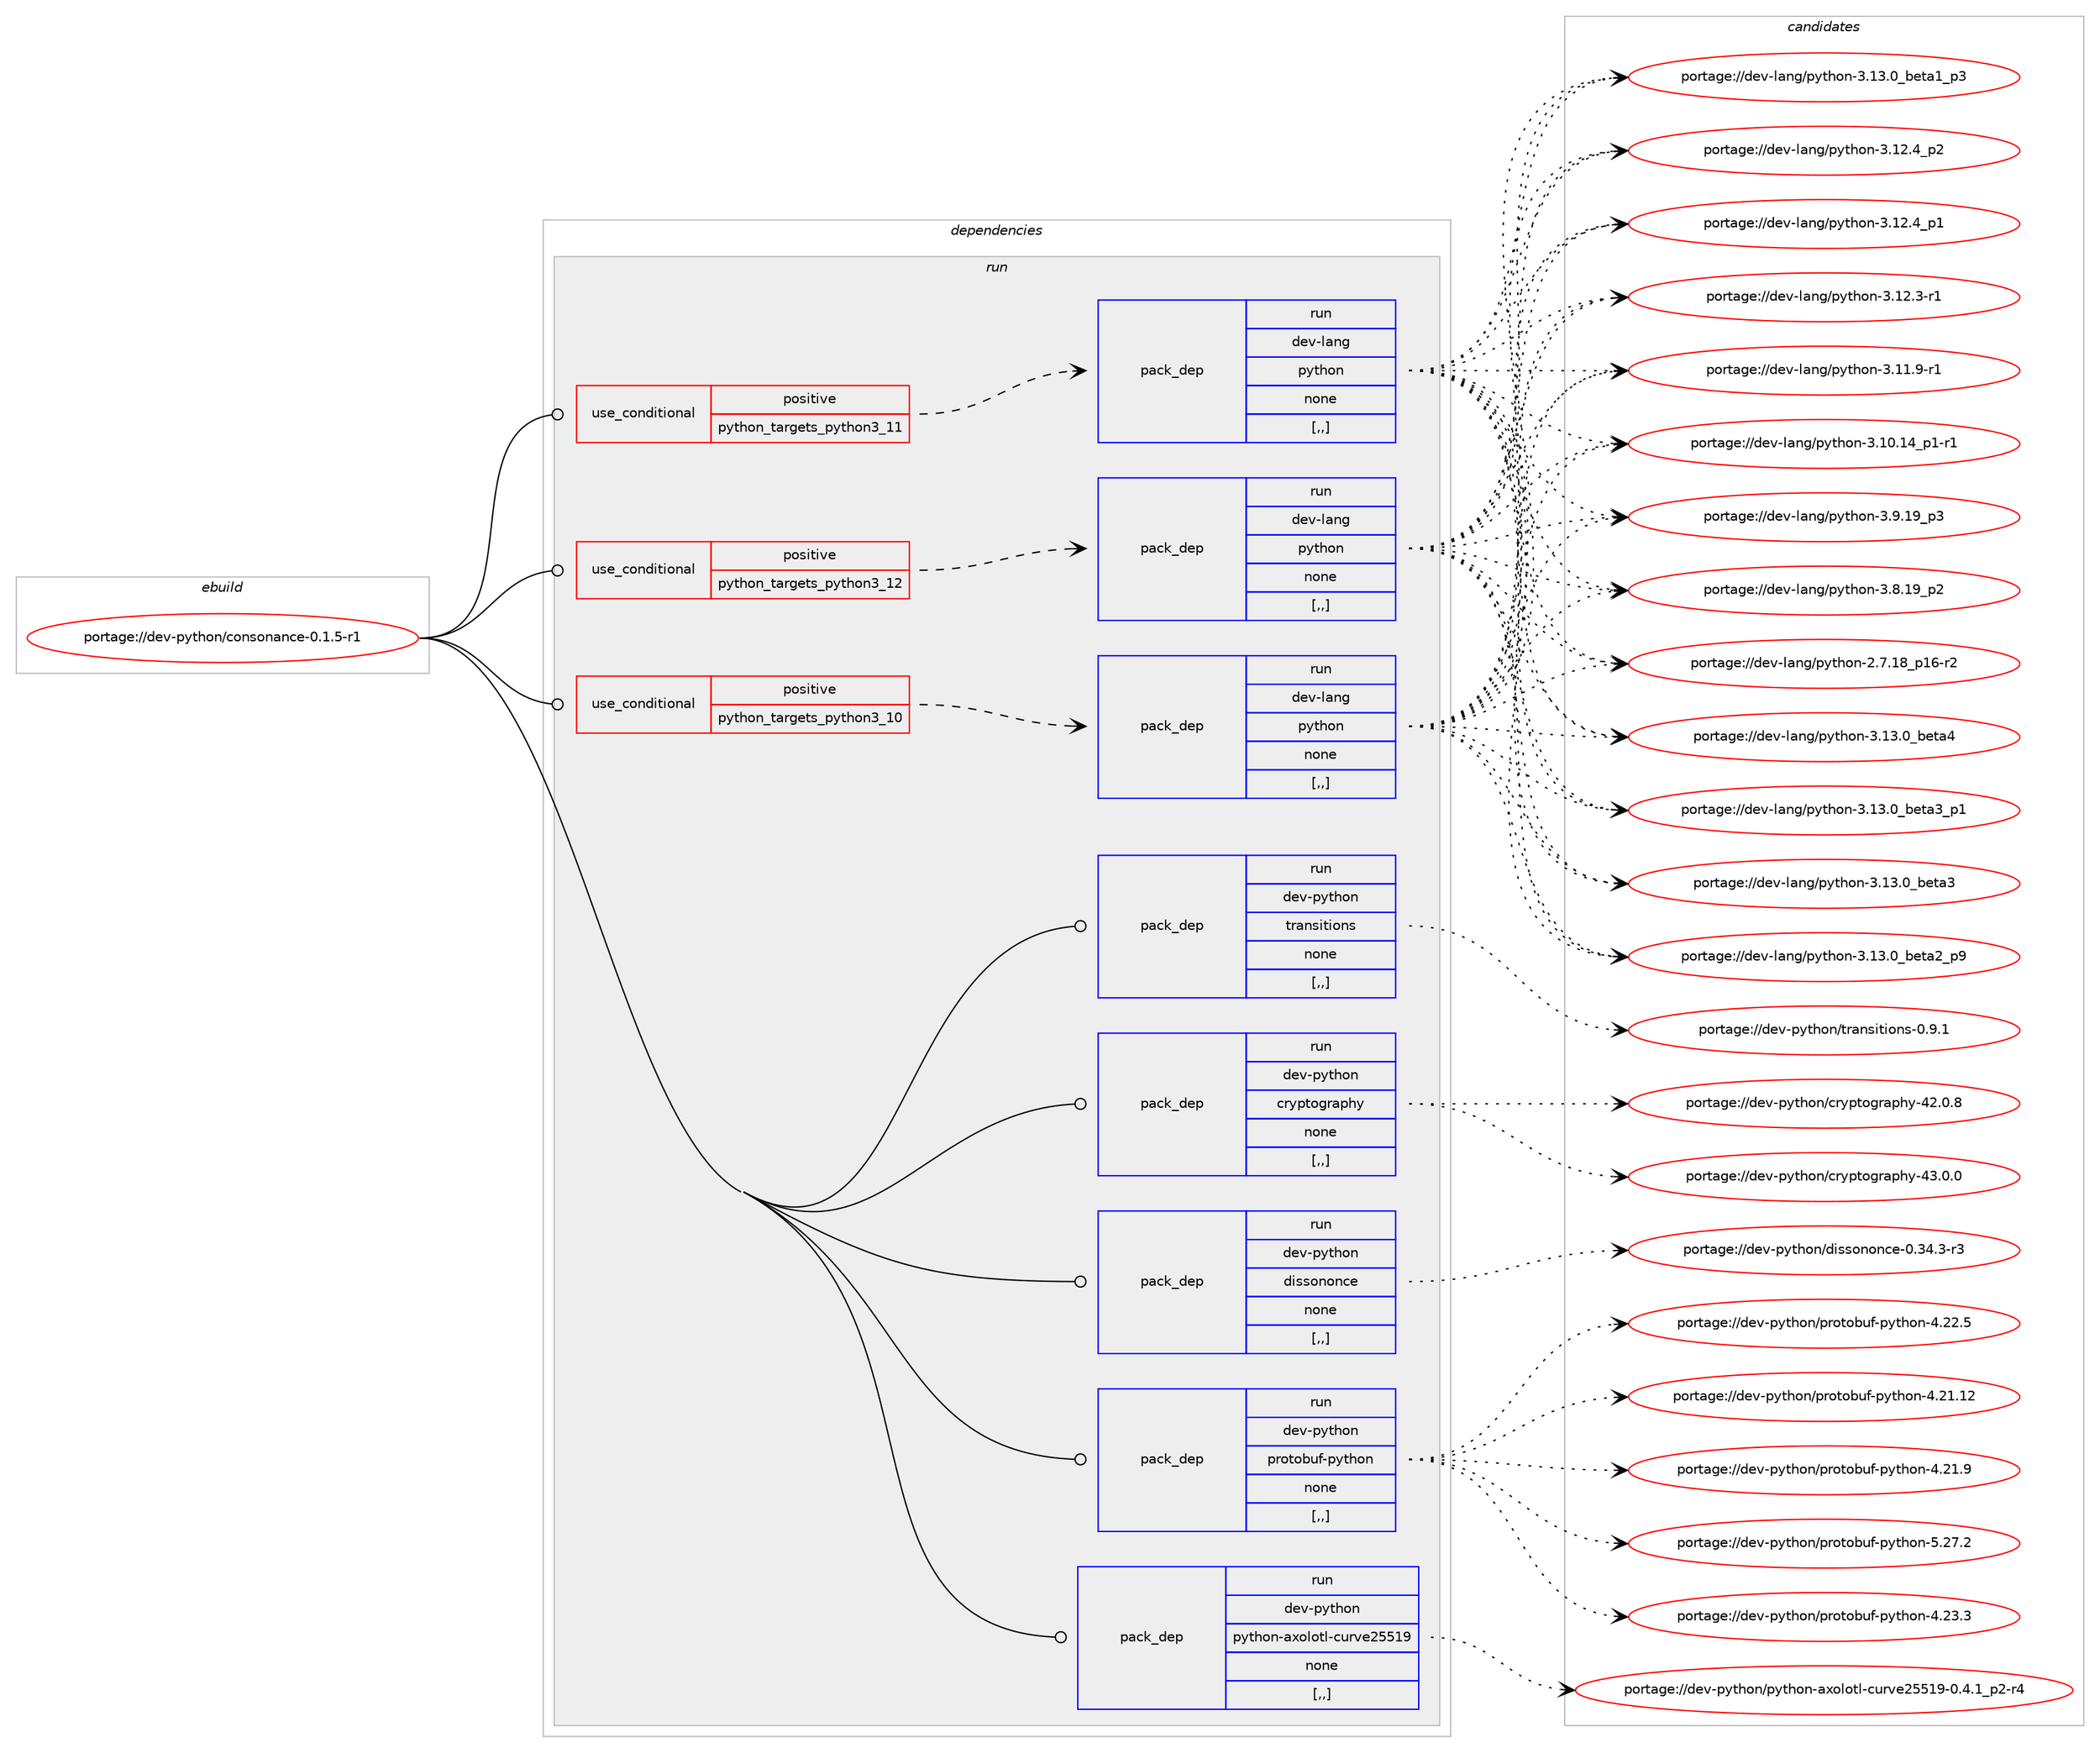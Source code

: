 digraph prolog {

# *************
# Graph options
# *************

newrank=true;
concentrate=true;
compound=true;
graph [rankdir=LR,fontname=Helvetica,fontsize=10,ranksep=1.5];#, ranksep=2.5, nodesep=0.2];
edge  [arrowhead=vee];
node  [fontname=Helvetica,fontsize=10];

# **********
# The ebuild
# **********

subgraph cluster_leftcol {
color=gray;
label=<<i>ebuild</i>>;
id [label="portage://dev-python/consonance-0.1.5-r1", color=red, width=4, href="../dev-python/consonance-0.1.5-r1.svg"];
}

# ****************
# The dependencies
# ****************

subgraph cluster_midcol {
color=gray;
label=<<i>dependencies</i>>;
subgraph cluster_compile {
fillcolor="#eeeeee";
style=filled;
label=<<i>compile</i>>;
}
subgraph cluster_compileandrun {
fillcolor="#eeeeee";
style=filled;
label=<<i>compile and run</i>>;
}
subgraph cluster_run {
fillcolor="#eeeeee";
style=filled;
label=<<i>run</i>>;
subgraph cond31970 {
dependency144553 [label=<<TABLE BORDER="0" CELLBORDER="1" CELLSPACING="0" CELLPADDING="4"><TR><TD ROWSPAN="3" CELLPADDING="10">use_conditional</TD></TR><TR><TD>positive</TD></TR><TR><TD>python_targets_python3_10</TD></TR></TABLE>>, shape=none, color=red];
subgraph pack111335 {
dependency144554 [label=<<TABLE BORDER="0" CELLBORDER="1" CELLSPACING="0" CELLPADDING="4" WIDTH="220"><TR><TD ROWSPAN="6" CELLPADDING="30">pack_dep</TD></TR><TR><TD WIDTH="110">run</TD></TR><TR><TD>dev-lang</TD></TR><TR><TD>python</TD></TR><TR><TD>none</TD></TR><TR><TD>[,,]</TD></TR></TABLE>>, shape=none, color=blue];
}
dependency144553:e -> dependency144554:w [weight=20,style="dashed",arrowhead="vee"];
}
id:e -> dependency144553:w [weight=20,style="solid",arrowhead="odot"];
subgraph cond31971 {
dependency144555 [label=<<TABLE BORDER="0" CELLBORDER="1" CELLSPACING="0" CELLPADDING="4"><TR><TD ROWSPAN="3" CELLPADDING="10">use_conditional</TD></TR><TR><TD>positive</TD></TR><TR><TD>python_targets_python3_11</TD></TR></TABLE>>, shape=none, color=red];
subgraph pack111336 {
dependency144556 [label=<<TABLE BORDER="0" CELLBORDER="1" CELLSPACING="0" CELLPADDING="4" WIDTH="220"><TR><TD ROWSPAN="6" CELLPADDING="30">pack_dep</TD></TR><TR><TD WIDTH="110">run</TD></TR><TR><TD>dev-lang</TD></TR><TR><TD>python</TD></TR><TR><TD>none</TD></TR><TR><TD>[,,]</TD></TR></TABLE>>, shape=none, color=blue];
}
dependency144555:e -> dependency144556:w [weight=20,style="dashed",arrowhead="vee"];
}
id:e -> dependency144555:w [weight=20,style="solid",arrowhead="odot"];
subgraph cond31972 {
dependency144557 [label=<<TABLE BORDER="0" CELLBORDER="1" CELLSPACING="0" CELLPADDING="4"><TR><TD ROWSPAN="3" CELLPADDING="10">use_conditional</TD></TR><TR><TD>positive</TD></TR><TR><TD>python_targets_python3_12</TD></TR></TABLE>>, shape=none, color=red];
subgraph pack111337 {
dependency144558 [label=<<TABLE BORDER="0" CELLBORDER="1" CELLSPACING="0" CELLPADDING="4" WIDTH="220"><TR><TD ROWSPAN="6" CELLPADDING="30">pack_dep</TD></TR><TR><TD WIDTH="110">run</TD></TR><TR><TD>dev-lang</TD></TR><TR><TD>python</TD></TR><TR><TD>none</TD></TR><TR><TD>[,,]</TD></TR></TABLE>>, shape=none, color=blue];
}
dependency144557:e -> dependency144558:w [weight=20,style="dashed",arrowhead="vee"];
}
id:e -> dependency144557:w [weight=20,style="solid",arrowhead="odot"];
subgraph pack111338 {
dependency144559 [label=<<TABLE BORDER="0" CELLBORDER="1" CELLSPACING="0" CELLPADDING="4" WIDTH="220"><TR><TD ROWSPAN="6" CELLPADDING="30">pack_dep</TD></TR><TR><TD WIDTH="110">run</TD></TR><TR><TD>dev-python</TD></TR><TR><TD>cryptography</TD></TR><TR><TD>none</TD></TR><TR><TD>[,,]</TD></TR></TABLE>>, shape=none, color=blue];
}
id:e -> dependency144559:w [weight=20,style="solid",arrowhead="odot"];
subgraph pack111339 {
dependency144560 [label=<<TABLE BORDER="0" CELLBORDER="1" CELLSPACING="0" CELLPADDING="4" WIDTH="220"><TR><TD ROWSPAN="6" CELLPADDING="30">pack_dep</TD></TR><TR><TD WIDTH="110">run</TD></TR><TR><TD>dev-python</TD></TR><TR><TD>dissononce</TD></TR><TR><TD>none</TD></TR><TR><TD>[,,]</TD></TR></TABLE>>, shape=none, color=blue];
}
id:e -> dependency144560:w [weight=20,style="solid",arrowhead="odot"];
subgraph pack111340 {
dependency144561 [label=<<TABLE BORDER="0" CELLBORDER="1" CELLSPACING="0" CELLPADDING="4" WIDTH="220"><TR><TD ROWSPAN="6" CELLPADDING="30">pack_dep</TD></TR><TR><TD WIDTH="110">run</TD></TR><TR><TD>dev-python</TD></TR><TR><TD>protobuf-python</TD></TR><TR><TD>none</TD></TR><TR><TD>[,,]</TD></TR></TABLE>>, shape=none, color=blue];
}
id:e -> dependency144561:w [weight=20,style="solid",arrowhead="odot"];
subgraph pack111341 {
dependency144562 [label=<<TABLE BORDER="0" CELLBORDER="1" CELLSPACING="0" CELLPADDING="4" WIDTH="220"><TR><TD ROWSPAN="6" CELLPADDING="30">pack_dep</TD></TR><TR><TD WIDTH="110">run</TD></TR><TR><TD>dev-python</TD></TR><TR><TD>python-axolotl-curve25519</TD></TR><TR><TD>none</TD></TR><TR><TD>[,,]</TD></TR></TABLE>>, shape=none, color=blue];
}
id:e -> dependency144562:w [weight=20,style="solid",arrowhead="odot"];
subgraph pack111342 {
dependency144563 [label=<<TABLE BORDER="0" CELLBORDER="1" CELLSPACING="0" CELLPADDING="4" WIDTH="220"><TR><TD ROWSPAN="6" CELLPADDING="30">pack_dep</TD></TR><TR><TD WIDTH="110">run</TD></TR><TR><TD>dev-python</TD></TR><TR><TD>transitions</TD></TR><TR><TD>none</TD></TR><TR><TD>[,,]</TD></TR></TABLE>>, shape=none, color=blue];
}
id:e -> dependency144563:w [weight=20,style="solid",arrowhead="odot"];
}
}

# **************
# The candidates
# **************

subgraph cluster_choices {
rank=same;
color=gray;
label=<<i>candidates</i>>;

subgraph choice111335 {
color=black;
nodesep=1;
choice1001011184510897110103471121211161041111104551464951464895981011169752 [label="portage://dev-lang/python-3.13.0_beta4", color=red, width=4,href="../dev-lang/python-3.13.0_beta4.svg"];
choice10010111845108971101034711212111610411111045514649514648959810111697519511249 [label="portage://dev-lang/python-3.13.0_beta3_p1", color=red, width=4,href="../dev-lang/python-3.13.0_beta3_p1.svg"];
choice1001011184510897110103471121211161041111104551464951464895981011169751 [label="portage://dev-lang/python-3.13.0_beta3", color=red, width=4,href="../dev-lang/python-3.13.0_beta3.svg"];
choice10010111845108971101034711212111610411111045514649514648959810111697509511257 [label="portage://dev-lang/python-3.13.0_beta2_p9", color=red, width=4,href="../dev-lang/python-3.13.0_beta2_p9.svg"];
choice10010111845108971101034711212111610411111045514649514648959810111697499511251 [label="portage://dev-lang/python-3.13.0_beta1_p3", color=red, width=4,href="../dev-lang/python-3.13.0_beta1_p3.svg"];
choice100101118451089711010347112121116104111110455146495046529511250 [label="portage://dev-lang/python-3.12.4_p2", color=red, width=4,href="../dev-lang/python-3.12.4_p2.svg"];
choice100101118451089711010347112121116104111110455146495046529511249 [label="portage://dev-lang/python-3.12.4_p1", color=red, width=4,href="../dev-lang/python-3.12.4_p1.svg"];
choice100101118451089711010347112121116104111110455146495046514511449 [label="portage://dev-lang/python-3.12.3-r1", color=red, width=4,href="../dev-lang/python-3.12.3-r1.svg"];
choice100101118451089711010347112121116104111110455146494946574511449 [label="portage://dev-lang/python-3.11.9-r1", color=red, width=4,href="../dev-lang/python-3.11.9-r1.svg"];
choice100101118451089711010347112121116104111110455146494846495295112494511449 [label="portage://dev-lang/python-3.10.14_p1-r1", color=red, width=4,href="../dev-lang/python-3.10.14_p1-r1.svg"];
choice100101118451089711010347112121116104111110455146574649579511251 [label="portage://dev-lang/python-3.9.19_p3", color=red, width=4,href="../dev-lang/python-3.9.19_p3.svg"];
choice100101118451089711010347112121116104111110455146564649579511250 [label="portage://dev-lang/python-3.8.19_p2", color=red, width=4,href="../dev-lang/python-3.8.19_p2.svg"];
choice100101118451089711010347112121116104111110455046554649569511249544511450 [label="portage://dev-lang/python-2.7.18_p16-r2", color=red, width=4,href="../dev-lang/python-2.7.18_p16-r2.svg"];
dependency144554:e -> choice1001011184510897110103471121211161041111104551464951464895981011169752:w [style=dotted,weight="100"];
dependency144554:e -> choice10010111845108971101034711212111610411111045514649514648959810111697519511249:w [style=dotted,weight="100"];
dependency144554:e -> choice1001011184510897110103471121211161041111104551464951464895981011169751:w [style=dotted,weight="100"];
dependency144554:e -> choice10010111845108971101034711212111610411111045514649514648959810111697509511257:w [style=dotted,weight="100"];
dependency144554:e -> choice10010111845108971101034711212111610411111045514649514648959810111697499511251:w [style=dotted,weight="100"];
dependency144554:e -> choice100101118451089711010347112121116104111110455146495046529511250:w [style=dotted,weight="100"];
dependency144554:e -> choice100101118451089711010347112121116104111110455146495046529511249:w [style=dotted,weight="100"];
dependency144554:e -> choice100101118451089711010347112121116104111110455146495046514511449:w [style=dotted,weight="100"];
dependency144554:e -> choice100101118451089711010347112121116104111110455146494946574511449:w [style=dotted,weight="100"];
dependency144554:e -> choice100101118451089711010347112121116104111110455146494846495295112494511449:w [style=dotted,weight="100"];
dependency144554:e -> choice100101118451089711010347112121116104111110455146574649579511251:w [style=dotted,weight="100"];
dependency144554:e -> choice100101118451089711010347112121116104111110455146564649579511250:w [style=dotted,weight="100"];
dependency144554:e -> choice100101118451089711010347112121116104111110455046554649569511249544511450:w [style=dotted,weight="100"];
}
subgraph choice111336 {
color=black;
nodesep=1;
choice1001011184510897110103471121211161041111104551464951464895981011169752 [label="portage://dev-lang/python-3.13.0_beta4", color=red, width=4,href="../dev-lang/python-3.13.0_beta4.svg"];
choice10010111845108971101034711212111610411111045514649514648959810111697519511249 [label="portage://dev-lang/python-3.13.0_beta3_p1", color=red, width=4,href="../dev-lang/python-3.13.0_beta3_p1.svg"];
choice1001011184510897110103471121211161041111104551464951464895981011169751 [label="portage://dev-lang/python-3.13.0_beta3", color=red, width=4,href="../dev-lang/python-3.13.0_beta3.svg"];
choice10010111845108971101034711212111610411111045514649514648959810111697509511257 [label="portage://dev-lang/python-3.13.0_beta2_p9", color=red, width=4,href="../dev-lang/python-3.13.0_beta2_p9.svg"];
choice10010111845108971101034711212111610411111045514649514648959810111697499511251 [label="portage://dev-lang/python-3.13.0_beta1_p3", color=red, width=4,href="../dev-lang/python-3.13.0_beta1_p3.svg"];
choice100101118451089711010347112121116104111110455146495046529511250 [label="portage://dev-lang/python-3.12.4_p2", color=red, width=4,href="../dev-lang/python-3.12.4_p2.svg"];
choice100101118451089711010347112121116104111110455146495046529511249 [label="portage://dev-lang/python-3.12.4_p1", color=red, width=4,href="../dev-lang/python-3.12.4_p1.svg"];
choice100101118451089711010347112121116104111110455146495046514511449 [label="portage://dev-lang/python-3.12.3-r1", color=red, width=4,href="../dev-lang/python-3.12.3-r1.svg"];
choice100101118451089711010347112121116104111110455146494946574511449 [label="portage://dev-lang/python-3.11.9-r1", color=red, width=4,href="../dev-lang/python-3.11.9-r1.svg"];
choice100101118451089711010347112121116104111110455146494846495295112494511449 [label="portage://dev-lang/python-3.10.14_p1-r1", color=red, width=4,href="../dev-lang/python-3.10.14_p1-r1.svg"];
choice100101118451089711010347112121116104111110455146574649579511251 [label="portage://dev-lang/python-3.9.19_p3", color=red, width=4,href="../dev-lang/python-3.9.19_p3.svg"];
choice100101118451089711010347112121116104111110455146564649579511250 [label="portage://dev-lang/python-3.8.19_p2", color=red, width=4,href="../dev-lang/python-3.8.19_p2.svg"];
choice100101118451089711010347112121116104111110455046554649569511249544511450 [label="portage://dev-lang/python-2.7.18_p16-r2", color=red, width=4,href="../dev-lang/python-2.7.18_p16-r2.svg"];
dependency144556:e -> choice1001011184510897110103471121211161041111104551464951464895981011169752:w [style=dotted,weight="100"];
dependency144556:e -> choice10010111845108971101034711212111610411111045514649514648959810111697519511249:w [style=dotted,weight="100"];
dependency144556:e -> choice1001011184510897110103471121211161041111104551464951464895981011169751:w [style=dotted,weight="100"];
dependency144556:e -> choice10010111845108971101034711212111610411111045514649514648959810111697509511257:w [style=dotted,weight="100"];
dependency144556:e -> choice10010111845108971101034711212111610411111045514649514648959810111697499511251:w [style=dotted,weight="100"];
dependency144556:e -> choice100101118451089711010347112121116104111110455146495046529511250:w [style=dotted,weight="100"];
dependency144556:e -> choice100101118451089711010347112121116104111110455146495046529511249:w [style=dotted,weight="100"];
dependency144556:e -> choice100101118451089711010347112121116104111110455146495046514511449:w [style=dotted,weight="100"];
dependency144556:e -> choice100101118451089711010347112121116104111110455146494946574511449:w [style=dotted,weight="100"];
dependency144556:e -> choice100101118451089711010347112121116104111110455146494846495295112494511449:w [style=dotted,weight="100"];
dependency144556:e -> choice100101118451089711010347112121116104111110455146574649579511251:w [style=dotted,weight="100"];
dependency144556:e -> choice100101118451089711010347112121116104111110455146564649579511250:w [style=dotted,weight="100"];
dependency144556:e -> choice100101118451089711010347112121116104111110455046554649569511249544511450:w [style=dotted,weight="100"];
}
subgraph choice111337 {
color=black;
nodesep=1;
choice1001011184510897110103471121211161041111104551464951464895981011169752 [label="portage://dev-lang/python-3.13.0_beta4", color=red, width=4,href="../dev-lang/python-3.13.0_beta4.svg"];
choice10010111845108971101034711212111610411111045514649514648959810111697519511249 [label="portage://dev-lang/python-3.13.0_beta3_p1", color=red, width=4,href="../dev-lang/python-3.13.0_beta3_p1.svg"];
choice1001011184510897110103471121211161041111104551464951464895981011169751 [label="portage://dev-lang/python-3.13.0_beta3", color=red, width=4,href="../dev-lang/python-3.13.0_beta3.svg"];
choice10010111845108971101034711212111610411111045514649514648959810111697509511257 [label="portage://dev-lang/python-3.13.0_beta2_p9", color=red, width=4,href="../dev-lang/python-3.13.0_beta2_p9.svg"];
choice10010111845108971101034711212111610411111045514649514648959810111697499511251 [label="portage://dev-lang/python-3.13.0_beta1_p3", color=red, width=4,href="../dev-lang/python-3.13.0_beta1_p3.svg"];
choice100101118451089711010347112121116104111110455146495046529511250 [label="portage://dev-lang/python-3.12.4_p2", color=red, width=4,href="../dev-lang/python-3.12.4_p2.svg"];
choice100101118451089711010347112121116104111110455146495046529511249 [label="portage://dev-lang/python-3.12.4_p1", color=red, width=4,href="../dev-lang/python-3.12.4_p1.svg"];
choice100101118451089711010347112121116104111110455146495046514511449 [label="portage://dev-lang/python-3.12.3-r1", color=red, width=4,href="../dev-lang/python-3.12.3-r1.svg"];
choice100101118451089711010347112121116104111110455146494946574511449 [label="portage://dev-lang/python-3.11.9-r1", color=red, width=4,href="../dev-lang/python-3.11.9-r1.svg"];
choice100101118451089711010347112121116104111110455146494846495295112494511449 [label="portage://dev-lang/python-3.10.14_p1-r1", color=red, width=4,href="../dev-lang/python-3.10.14_p1-r1.svg"];
choice100101118451089711010347112121116104111110455146574649579511251 [label="portage://dev-lang/python-3.9.19_p3", color=red, width=4,href="../dev-lang/python-3.9.19_p3.svg"];
choice100101118451089711010347112121116104111110455146564649579511250 [label="portage://dev-lang/python-3.8.19_p2", color=red, width=4,href="../dev-lang/python-3.8.19_p2.svg"];
choice100101118451089711010347112121116104111110455046554649569511249544511450 [label="portage://dev-lang/python-2.7.18_p16-r2", color=red, width=4,href="../dev-lang/python-2.7.18_p16-r2.svg"];
dependency144558:e -> choice1001011184510897110103471121211161041111104551464951464895981011169752:w [style=dotted,weight="100"];
dependency144558:e -> choice10010111845108971101034711212111610411111045514649514648959810111697519511249:w [style=dotted,weight="100"];
dependency144558:e -> choice1001011184510897110103471121211161041111104551464951464895981011169751:w [style=dotted,weight="100"];
dependency144558:e -> choice10010111845108971101034711212111610411111045514649514648959810111697509511257:w [style=dotted,weight="100"];
dependency144558:e -> choice10010111845108971101034711212111610411111045514649514648959810111697499511251:w [style=dotted,weight="100"];
dependency144558:e -> choice100101118451089711010347112121116104111110455146495046529511250:w [style=dotted,weight="100"];
dependency144558:e -> choice100101118451089711010347112121116104111110455146495046529511249:w [style=dotted,weight="100"];
dependency144558:e -> choice100101118451089711010347112121116104111110455146495046514511449:w [style=dotted,weight="100"];
dependency144558:e -> choice100101118451089711010347112121116104111110455146494946574511449:w [style=dotted,weight="100"];
dependency144558:e -> choice100101118451089711010347112121116104111110455146494846495295112494511449:w [style=dotted,weight="100"];
dependency144558:e -> choice100101118451089711010347112121116104111110455146574649579511251:w [style=dotted,weight="100"];
dependency144558:e -> choice100101118451089711010347112121116104111110455146564649579511250:w [style=dotted,weight="100"];
dependency144558:e -> choice100101118451089711010347112121116104111110455046554649569511249544511450:w [style=dotted,weight="100"];
}
subgraph choice111338 {
color=black;
nodesep=1;
choice1001011184511212111610411111047991141211121161111031149711210412145525146484648 [label="portage://dev-python/cryptography-43.0.0", color=red, width=4,href="../dev-python/cryptography-43.0.0.svg"];
choice1001011184511212111610411111047991141211121161111031149711210412145525046484656 [label="portage://dev-python/cryptography-42.0.8", color=red, width=4,href="../dev-python/cryptography-42.0.8.svg"];
dependency144559:e -> choice1001011184511212111610411111047991141211121161111031149711210412145525146484648:w [style=dotted,weight="100"];
dependency144559:e -> choice1001011184511212111610411111047991141211121161111031149711210412145525046484656:w [style=dotted,weight="100"];
}
subgraph choice111339 {
color=black;
nodesep=1;
choice100101118451121211161041111104710010511511511111011111099101454846515246514511451 [label="portage://dev-python/dissononce-0.34.3-r3", color=red, width=4,href="../dev-python/dissononce-0.34.3-r3.svg"];
dependency144560:e -> choice100101118451121211161041111104710010511511511111011111099101454846515246514511451:w [style=dotted,weight="100"];
}
subgraph choice111340 {
color=black;
nodesep=1;
choice1001011184511212111610411111047112114111116111981171024511212111610411111045534650554650 [label="portage://dev-python/protobuf-python-5.27.2", color=red, width=4,href="../dev-python/protobuf-python-5.27.2.svg"];
choice1001011184511212111610411111047112114111116111981171024511212111610411111045524650514651 [label="portage://dev-python/protobuf-python-4.23.3", color=red, width=4,href="../dev-python/protobuf-python-4.23.3.svg"];
choice1001011184511212111610411111047112114111116111981171024511212111610411111045524650504653 [label="portage://dev-python/protobuf-python-4.22.5", color=red, width=4,href="../dev-python/protobuf-python-4.22.5.svg"];
choice100101118451121211161041111104711211411111611198117102451121211161041111104552465049464950 [label="portage://dev-python/protobuf-python-4.21.12", color=red, width=4,href="../dev-python/protobuf-python-4.21.12.svg"];
choice1001011184511212111610411111047112114111116111981171024511212111610411111045524650494657 [label="portage://dev-python/protobuf-python-4.21.9", color=red, width=4,href="../dev-python/protobuf-python-4.21.9.svg"];
dependency144561:e -> choice1001011184511212111610411111047112114111116111981171024511212111610411111045534650554650:w [style=dotted,weight="100"];
dependency144561:e -> choice1001011184511212111610411111047112114111116111981171024511212111610411111045524650514651:w [style=dotted,weight="100"];
dependency144561:e -> choice1001011184511212111610411111047112114111116111981171024511212111610411111045524650504653:w [style=dotted,weight="100"];
dependency144561:e -> choice100101118451121211161041111104711211411111611198117102451121211161041111104552465049464950:w [style=dotted,weight="100"];
dependency144561:e -> choice1001011184511212111610411111047112114111116111981171024511212111610411111045524650494657:w [style=dotted,weight="100"];
}
subgraph choice111341 {
color=black;
nodesep=1;
choice100101118451121211161041111104711212111610411111045971201111081111161084599117114118101505353495745484652464995112504511452 [label="portage://dev-python/python-axolotl-curve25519-0.4.1_p2-r4", color=red, width=4,href="../dev-python/python-axolotl-curve25519-0.4.1_p2-r4.svg"];
dependency144562:e -> choice100101118451121211161041111104711212111610411111045971201111081111161084599117114118101505353495745484652464995112504511452:w [style=dotted,weight="100"];
}
subgraph choice111342 {
color=black;
nodesep=1;
choice100101118451121211161041111104711611497110115105116105111110115454846574649 [label="portage://dev-python/transitions-0.9.1", color=red, width=4,href="../dev-python/transitions-0.9.1.svg"];
dependency144563:e -> choice100101118451121211161041111104711611497110115105116105111110115454846574649:w [style=dotted,weight="100"];
}
}

}
